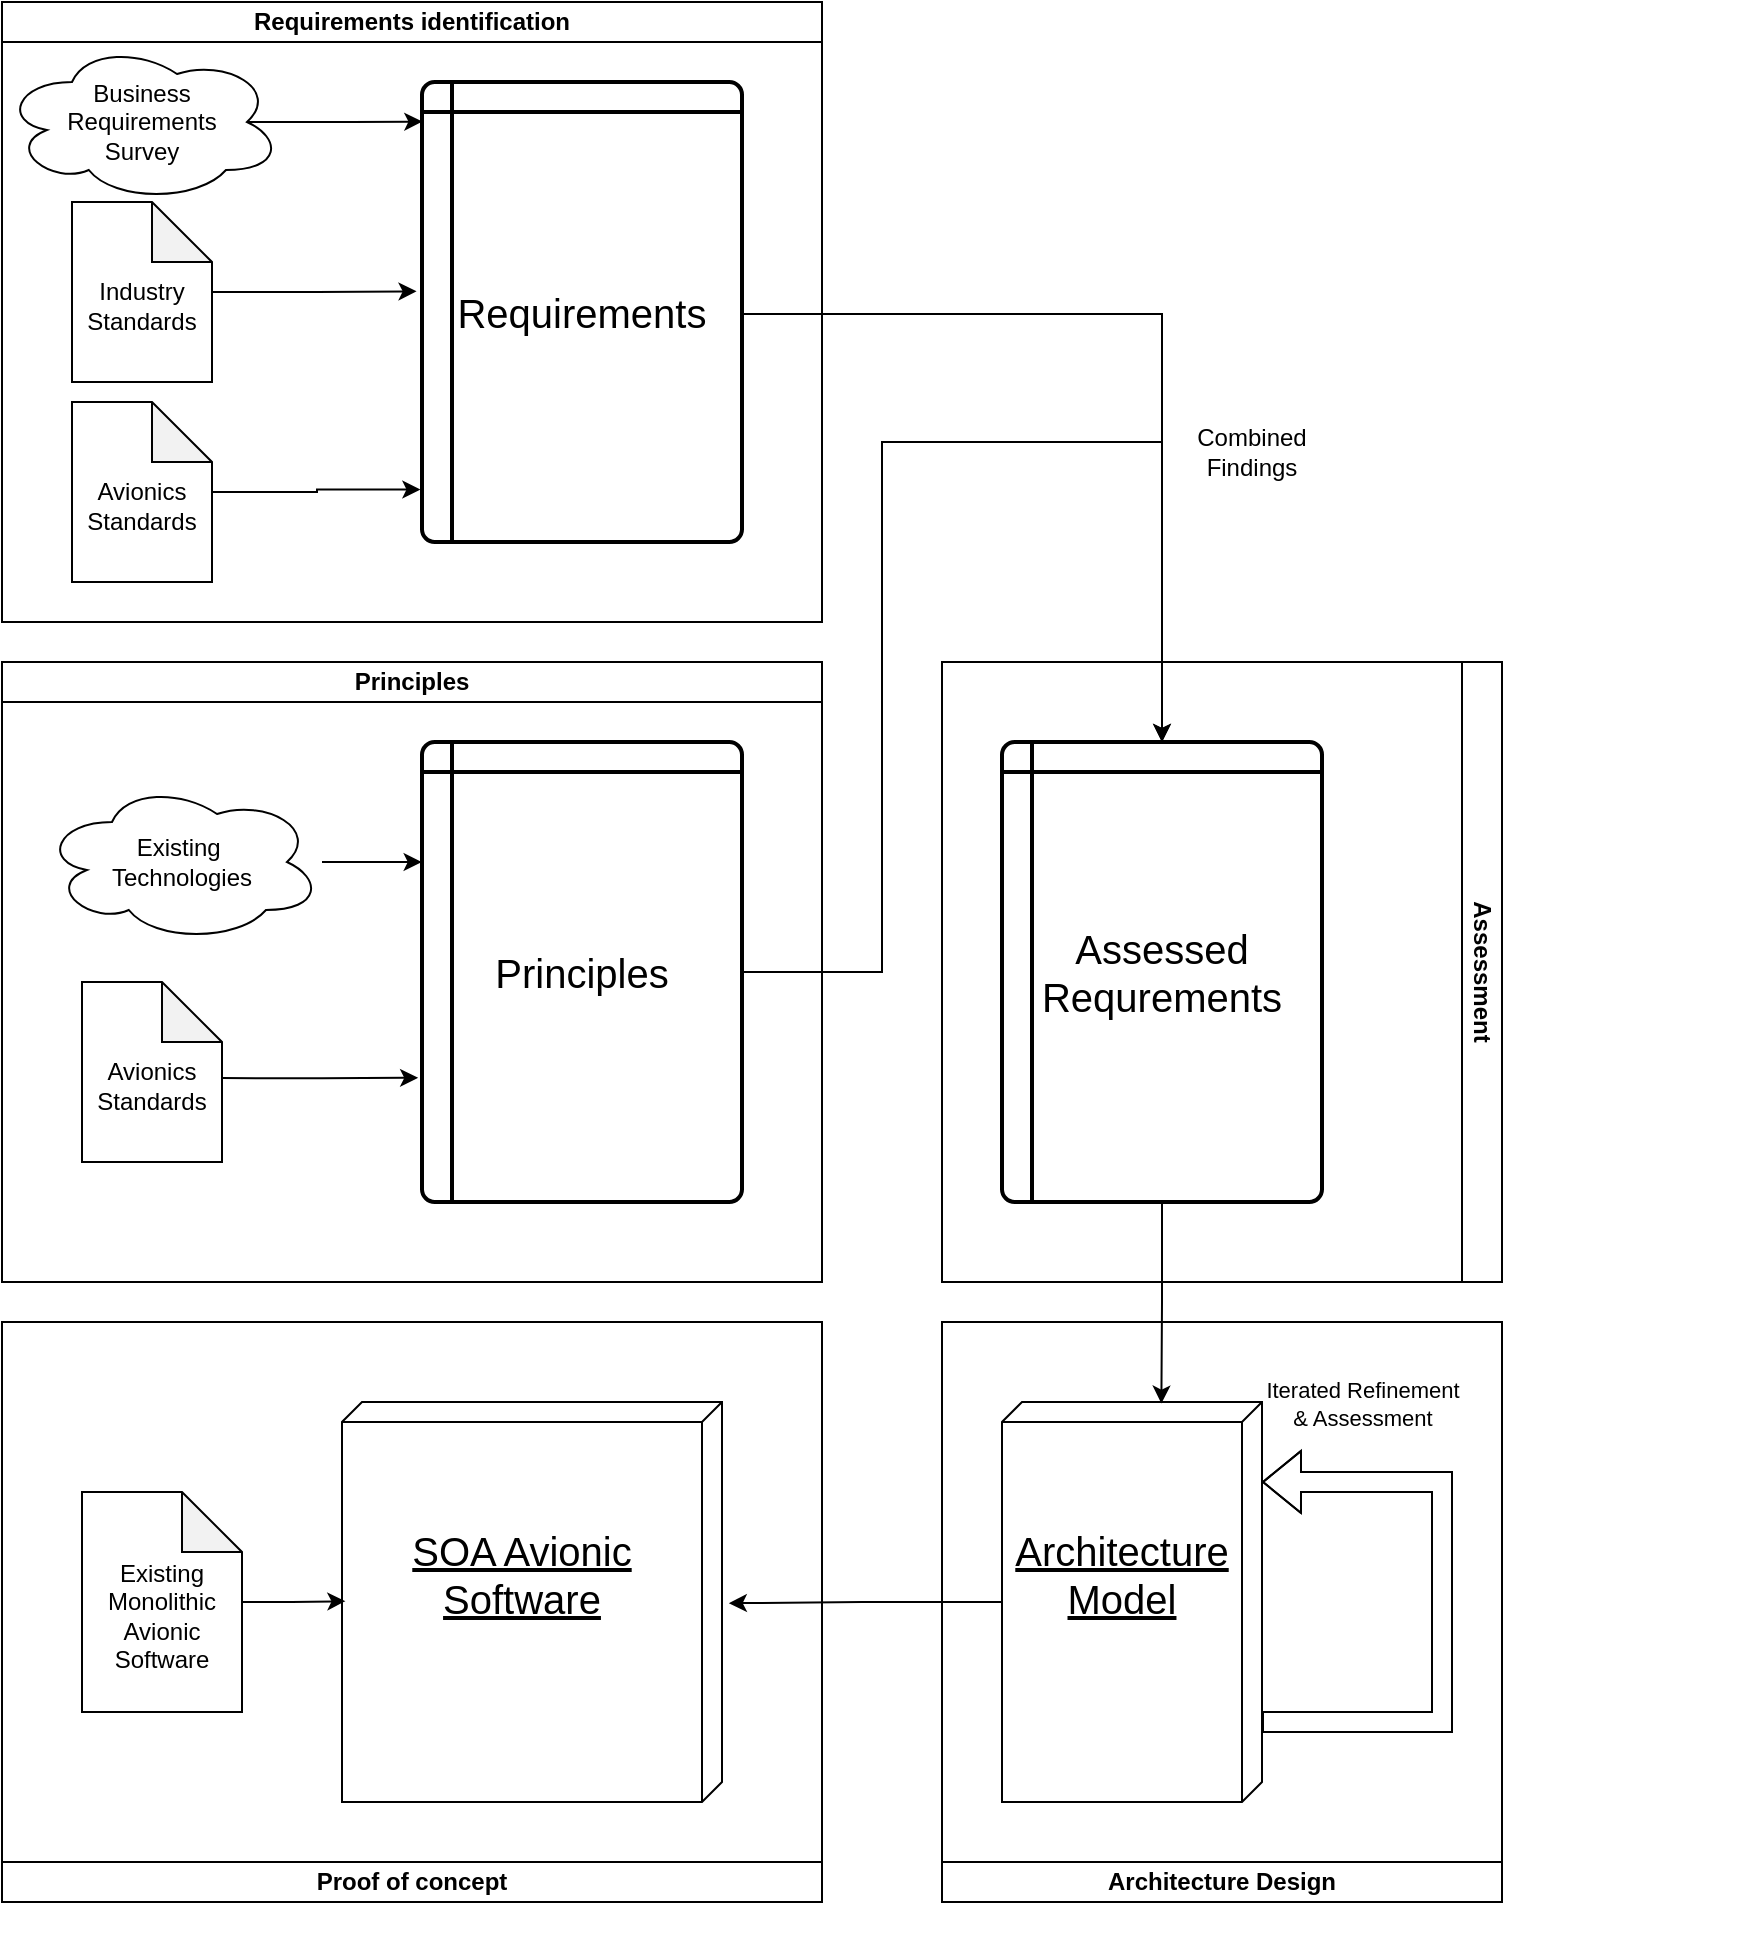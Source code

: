 <mxfile version="24.8.4">
  <diagram name="Seite-1" id="oJwmOva_RkN-0TxP1Ae1">
    <mxGraphModel dx="1152" dy="1803" grid="1" gridSize="10" guides="1" tooltips="1" connect="1" arrows="1" fold="1" page="1" pageScale="1" pageWidth="827" pageHeight="1169" math="0" shadow="0">
      <root>
        <mxCell id="0" />
        <mxCell id="1" parent="0" />
        <mxCell id="6RLxCzkEVZMUNP5pBQTD-3" value="" style="rounded=0;whiteSpace=wrap;html=1;fillColor=none;" vertex="1" parent="1">
          <mxGeometry x="630" y="310" width="280" height="310" as="geometry" />
        </mxCell>
        <mxCell id="TTC1ai_KlTjNhs4RFqy6-1" value="Requirements identification" style="swimlane;whiteSpace=wrap;html=1;startSize=20;" parent="1" vertex="1">
          <mxGeometry x="160" y="-20" width="410" height="310" as="geometry" />
        </mxCell>
        <mxCell id="TTC1ai_KlTjNhs4RFqy6-3" value="Business &lt;br&gt;Requirements &lt;br&gt;Survey" style="ellipse;shape=cloud;whiteSpace=wrap;html=1;" parent="TTC1ai_KlTjNhs4RFqy6-1" vertex="1">
          <mxGeometry y="20" width="140" height="80" as="geometry" />
        </mxCell>
        <mxCell id="TTC1ai_KlTjNhs4RFqy6-6" value="&lt;div&gt;&lt;br&gt;&lt;/div&gt;&lt;div&gt;Industry&lt;/div&gt;Standards" style="shape=note;whiteSpace=wrap;html=1;backgroundOutline=1;darkOpacity=0.05;" parent="TTC1ai_KlTjNhs4RFqy6-1" vertex="1">
          <mxGeometry x="35" y="100" width="70" height="90" as="geometry" />
        </mxCell>
        <mxCell id="TTC1ai_KlTjNhs4RFqy6-7" value="&lt;div&gt;&lt;br&gt;&lt;/div&gt;&lt;div&gt;Avionics&lt;/div&gt;Standards" style="shape=note;whiteSpace=wrap;html=1;backgroundOutline=1;darkOpacity=0.05;" parent="TTC1ai_KlTjNhs4RFqy6-1" vertex="1">
          <mxGeometry x="35" y="200" width="70" height="90" as="geometry" />
        </mxCell>
        <mxCell id="TTC1ai_KlTjNhs4RFqy6-9" style="edgeStyle=orthogonalEdgeStyle;rounded=0;orthogonalLoop=1;jettySize=auto;html=1;entryX=0.001;entryY=0.086;entryDx=0;entryDy=0;entryPerimeter=0;exitX=0.875;exitY=0.5;exitDx=0;exitDy=0;exitPerimeter=0;" parent="TTC1ai_KlTjNhs4RFqy6-1" source="TTC1ai_KlTjNhs4RFqy6-3" target="Jq157qmW4VygJlgEmaSK-9" edge="1">
          <mxGeometry relative="1" as="geometry" />
        </mxCell>
        <mxCell id="TTC1ai_KlTjNhs4RFqy6-10" style="edgeStyle=orthogonalEdgeStyle;rounded=0;orthogonalLoop=1;jettySize=auto;html=1;entryX=-0.017;entryY=0.455;entryDx=0;entryDy=0;entryPerimeter=0;" parent="TTC1ai_KlTjNhs4RFqy6-1" source="TTC1ai_KlTjNhs4RFqy6-6" target="Jq157qmW4VygJlgEmaSK-9" edge="1">
          <mxGeometry relative="1" as="geometry">
            <mxPoint x="210" y="215" as="targetPoint" />
          </mxGeometry>
        </mxCell>
        <mxCell id="TTC1ai_KlTjNhs4RFqy6-11" style="edgeStyle=orthogonalEdgeStyle;rounded=0;orthogonalLoop=1;jettySize=auto;html=1;entryX=-0.005;entryY=0.886;entryDx=0;entryDy=0;entryPerimeter=0;" parent="TTC1ai_KlTjNhs4RFqy6-1" source="TTC1ai_KlTjNhs4RFqy6-7" target="Jq157qmW4VygJlgEmaSK-9" edge="1">
          <mxGeometry relative="1" as="geometry" />
        </mxCell>
        <mxCell id="Jq157qmW4VygJlgEmaSK-9" value="&lt;span style=&quot;font-size: 20px;&quot;&gt;Requirements&lt;/span&gt;" style="shape=internalStorage;whiteSpace=wrap;html=1;dx=15;dy=15;rounded=1;arcSize=4;strokeWidth=2;" parent="TTC1ai_KlTjNhs4RFqy6-1" vertex="1">
          <mxGeometry x="210" y="40" width="160" height="230" as="geometry" />
        </mxCell>
        <mxCell id="Jq157qmW4VygJlgEmaSK-7" style="edgeStyle=orthogonalEdgeStyle;rounded=0;orthogonalLoop=1;jettySize=auto;html=1;entryX=0.5;entryY=0;entryDx=0;entryDy=0;" parent="1" target="Jq157qmW4VygJlgEmaSK-4" edge="1">
          <mxGeometry relative="1" as="geometry">
            <mxPoint x="530" y="135" as="sourcePoint" />
            <mxPoint x="710" y="160" as="targetPoint" />
            <Array as="points">
              <mxPoint x="740" y="136" />
            </Array>
          </mxGeometry>
        </mxCell>
        <mxCell id="TTC1ai_KlTjNhs4RFqy6-12" value="Principles" style="swimlane;whiteSpace=wrap;html=1;startSize=20;" parent="1" vertex="1">
          <mxGeometry x="160" y="310" width="410" height="310" as="geometry" />
        </mxCell>
        <mxCell id="TTC1ai_KlTjNhs4RFqy6-18" value="&lt;span style=&quot;font-size: 20px;&quot;&gt;Principles&lt;/span&gt;" style="shape=internalStorage;whiteSpace=wrap;html=1;dx=15;dy=15;rounded=1;arcSize=4;strokeWidth=2;" parent="TTC1ai_KlTjNhs4RFqy6-12" vertex="1">
          <mxGeometry x="210" y="40" width="160" height="230" as="geometry" />
        </mxCell>
        <mxCell id="6RLxCzkEVZMUNP5pBQTD-1" value="" style="edgeStyle=orthogonalEdgeStyle;rounded=0;orthogonalLoop=1;jettySize=auto;html=1;entryX=-0.001;entryY=0.261;entryDx=0;entryDy=0;entryPerimeter=0;" edge="1" parent="TTC1ai_KlTjNhs4RFqy6-12" source="TTC1ai_KlTjNhs4RFqy6-13" target="TTC1ai_KlTjNhs4RFqy6-18">
          <mxGeometry relative="1" as="geometry" />
        </mxCell>
        <mxCell id="TTC1ai_KlTjNhs4RFqy6-13" value="Existing&amp;nbsp;&lt;div&gt;Technologies&lt;/div&gt;" style="ellipse;shape=cloud;whiteSpace=wrap;html=1;" parent="TTC1ai_KlTjNhs4RFqy6-12" vertex="1">
          <mxGeometry x="20" y="60" width="140" height="80" as="geometry" />
        </mxCell>
        <mxCell id="TTC1ai_KlTjNhs4RFqy6-20" style="edgeStyle=orthogonalEdgeStyle;rounded=0;orthogonalLoop=1;jettySize=auto;html=1;entryX=-0.012;entryY=0.73;entryDx=0;entryDy=0;entryPerimeter=0;exitX=0.997;exitY=0.534;exitDx=0;exitDy=0;exitPerimeter=0;" parent="TTC1ai_KlTjNhs4RFqy6-12" source="6RLxCzkEVZMUNP5pBQTD-2" edge="1" target="TTC1ai_KlTjNhs4RFqy6-18">
          <mxGeometry relative="1" as="geometry">
            <mxPoint x="190.0" y="204.19" as="targetPoint" />
            <mxPoint x="110" y="210" as="sourcePoint" />
          </mxGeometry>
        </mxCell>
        <mxCell id="6RLxCzkEVZMUNP5pBQTD-2" value="&lt;div&gt;&lt;br&gt;&lt;/div&gt;&lt;div&gt;Avionics&lt;/div&gt;Standards" style="shape=note;whiteSpace=wrap;html=1;backgroundOutline=1;darkOpacity=0.05;" vertex="1" parent="TTC1ai_KlTjNhs4RFqy6-12">
          <mxGeometry x="40" y="160" width="70" height="90" as="geometry" />
        </mxCell>
        <mxCell id="TTC1ai_KlTjNhs4RFqy6-47" value="" style="group;" parent="1" vertex="1" connectable="0">
          <mxGeometry x="160" y="640" width="410" height="310" as="geometry" />
        </mxCell>
        <mxCell id="TTC1ai_KlTjNhs4RFqy6-45" value="" style="rounded=0;whiteSpace=wrap;html=1;fillColor=none;" parent="TTC1ai_KlTjNhs4RFqy6-47" vertex="1">
          <mxGeometry width="410" height="290" as="geometry" />
        </mxCell>
        <mxCell id="TTC1ai_KlTjNhs4RFqy6-46" value="&lt;span style=&quot;font-weight: 700;&quot;&gt;Proof of concept&lt;/span&gt;" style="rounded=0;whiteSpace=wrap;html=1;" parent="TTC1ai_KlTjNhs4RFqy6-47" vertex="1">
          <mxGeometry y="270" width="410" height="20" as="geometry" />
        </mxCell>
        <mxCell id="TTC1ai_KlTjNhs4RFqy6-39" value="&lt;div style=&quot;font-size: 20px;&quot;&gt;&lt;font style=&quot;font-size: 20px;&quot;&gt;&lt;br&gt;&lt;/font&gt;&lt;/div&gt;&lt;div style=&quot;font-size: 20px;&quot;&gt;&lt;span style=&quot;background-color: initial;&quot;&gt;&lt;br&gt;&lt;/span&gt;&lt;/div&gt;&lt;div style=&quot;font-size: 20px;&quot;&gt;SOA Avionic Software&lt;/div&gt;" style="verticalAlign=top;align=center;spacingTop=8;spacingLeft=2;spacingRight=12;shape=cube;size=10;direction=south;fontStyle=4;html=1;whiteSpace=wrap;" parent="TTC1ai_KlTjNhs4RFqy6-47" vertex="1">
          <mxGeometry x="170" y="40" width="190" height="200" as="geometry" />
        </mxCell>
        <mxCell id="TTC1ai_KlTjNhs4RFqy6-40" value="&lt;div&gt;&lt;br&gt;&lt;/div&gt;Existing Monolithic Avionic Software" style="shape=note;whiteSpace=wrap;html=1;backgroundOutline=1;darkOpacity=0.05;" parent="TTC1ai_KlTjNhs4RFqy6-47" vertex="1">
          <mxGeometry x="40" y="85" width="80" height="110" as="geometry" />
        </mxCell>
        <mxCell id="TTC1ai_KlTjNhs4RFqy6-41" style="edgeStyle=orthogonalEdgeStyle;rounded=0;orthogonalLoop=1;jettySize=auto;html=1;entryX=0.498;entryY=0.991;entryDx=0;entryDy=0;entryPerimeter=0;" parent="TTC1ai_KlTjNhs4RFqy6-47" source="TTC1ai_KlTjNhs4RFqy6-40" target="TTC1ai_KlTjNhs4RFqy6-39" edge="1">
          <mxGeometry relative="1" as="geometry" />
        </mxCell>
        <mxCell id="TTC1ai_KlTjNhs4RFqy6-42" style="edgeStyle=orthogonalEdgeStyle;rounded=0;orthogonalLoop=1;jettySize=auto;html=1;entryX=0.503;entryY=-0.018;entryDx=0;entryDy=0;entryPerimeter=0;" parent="1" source="TTC1ai_KlTjNhs4RFqy6-32" target="TTC1ai_KlTjNhs4RFqy6-39" edge="1">
          <mxGeometry relative="1" as="geometry" />
        </mxCell>
        <mxCell id="TTC1ai_KlTjNhs4RFqy6-48" value="" style="group;" parent="1" vertex="1" connectable="0">
          <mxGeometry x="630" y="640" width="410" height="310" as="geometry" />
        </mxCell>
        <mxCell id="TTC1ai_KlTjNhs4RFqy6-49" value="" style="rounded=0;whiteSpace=wrap;html=1;fillColor=none;" parent="TTC1ai_KlTjNhs4RFqy6-48" vertex="1">
          <mxGeometry width="280" height="290" as="geometry" />
        </mxCell>
        <mxCell id="TTC1ai_KlTjNhs4RFqy6-50" value="&lt;span style=&quot;font-weight: 700;&quot;&gt;Architecture Design&lt;/span&gt;" style="rounded=0;whiteSpace=wrap;html=1;" parent="TTC1ai_KlTjNhs4RFqy6-48" vertex="1">
          <mxGeometry y="270" width="280" height="20" as="geometry" />
        </mxCell>
        <mxCell id="TTC1ai_KlTjNhs4RFqy6-53" style="edgeStyle=orthogonalEdgeStyle;rounded=0;orthogonalLoop=1;jettySize=auto;html=1;entryX=0.498;entryY=0.991;entryDx=0;entryDy=0;entryPerimeter=0;" parent="TTC1ai_KlTjNhs4RFqy6-48" edge="1">
          <mxGeometry relative="1" as="geometry">
            <mxPoint x="171.71" y="139.6" as="targetPoint" />
          </mxGeometry>
        </mxCell>
        <mxCell id="TTC1ai_KlTjNhs4RFqy6-32" value="&lt;div style=&quot;font-size: 20px;&quot;&gt;&lt;font style=&quot;font-size: 20px;&quot;&gt;&lt;br&gt;&lt;/font&gt;&lt;/div&gt;&lt;div style=&quot;font-size: 20px;&quot;&gt;&lt;span style=&quot;background-color: initial;&quot;&gt;&lt;br&gt;&lt;/span&gt;&lt;/div&gt;&lt;div style=&quot;font-size: 20px;&quot;&gt;&lt;span style=&quot;background-color: initial;&quot;&gt;Architecture&lt;/span&gt;&lt;/div&gt;&lt;div style=&quot;font-size: 20px;&quot;&gt;&lt;span style=&quot;background-color: initial;&quot;&gt;Model&lt;/span&gt;&lt;/div&gt;" style="verticalAlign=top;align=center;spacingTop=8;spacingLeft=2;spacingRight=12;shape=cube;size=10;direction=south;fontStyle=4;html=1;whiteSpace=wrap;" parent="TTC1ai_KlTjNhs4RFqy6-48" vertex="1">
          <mxGeometry x="30" y="40" width="130" height="200" as="geometry" />
        </mxCell>
        <mxCell id="TTC1ai_KlTjNhs4RFqy6-35" value="" style="endArrow=classic;html=1;rounded=0;edgeStyle=orthogonalEdgeStyle;shape=flexArrow;fillColor=default;" parent="TTC1ai_KlTjNhs4RFqy6-48" edge="1">
          <mxGeometry width="50" height="50" relative="1" as="geometry">
            <mxPoint x="160" y="199.98" as="sourcePoint" />
            <mxPoint x="160" y="79.98" as="targetPoint" />
            <Array as="points">
              <mxPoint x="250" y="199.98" />
              <mxPoint x="250" y="79.98" />
            </Array>
          </mxGeometry>
        </mxCell>
        <mxCell id="TTC1ai_KlTjNhs4RFqy6-36" value="Iterated Refinement&lt;div&gt;&amp;amp; Assessment&lt;/div&gt;" style="edgeLabel;html=1;align=center;verticalAlign=middle;resizable=0;points=[];" parent="TTC1ai_KlTjNhs4RFqy6-35" vertex="1" connectable="0">
          <mxGeometry x="0.076" relative="1" as="geometry">
            <mxPoint x="-40" y="-88" as="offset" />
          </mxGeometry>
        </mxCell>
        <mxCell id="Jq157qmW4VygJlgEmaSK-8" style="edgeStyle=orthogonalEdgeStyle;rounded=0;orthogonalLoop=1;jettySize=auto;html=1;" parent="1" source="TTC1ai_KlTjNhs4RFqy6-18" edge="1">
          <mxGeometry relative="1" as="geometry">
            <Array as="points">
              <mxPoint x="600" y="465" />
              <mxPoint x="600" y="200" />
              <mxPoint x="740" y="200" />
            </Array>
            <mxPoint x="740" y="350" as="targetPoint" />
          </mxGeometry>
        </mxCell>
        <mxCell id="Jq157qmW4VygJlgEmaSK-10" style="edgeStyle=orthogonalEdgeStyle;rounded=0;orthogonalLoop=1;jettySize=auto;html=1;entryX=0.004;entryY=0.387;entryDx=0;entryDy=0;entryPerimeter=0;" parent="1" source="Jq157qmW4VygJlgEmaSK-4" target="TTC1ai_KlTjNhs4RFqy6-32" edge="1">
          <mxGeometry relative="1" as="geometry" />
        </mxCell>
        <mxCell id="6RLxCzkEVZMUNP5pBQTD-4" value="&lt;b&gt;Assessment&lt;/b&gt;" style="rounded=0;whiteSpace=wrap;html=1;rotation=90;" vertex="1" parent="1">
          <mxGeometry x="745" y="455" width="310" height="20" as="geometry" />
        </mxCell>
        <mxCell id="Jq157qmW4VygJlgEmaSK-4" value="&lt;span style=&quot;font-size: 20px;&quot;&gt;Assessed &lt;br&gt;Requrements&lt;/span&gt;" style="shape=internalStorage;whiteSpace=wrap;html=1;dx=15;dy=15;rounded=1;arcSize=4;strokeWidth=2;" parent="1" vertex="1">
          <mxGeometry x="660" y="350" width="160" height="230" as="geometry" />
        </mxCell>
        <mxCell id="6RLxCzkEVZMUNP5pBQTD-5" value="&lt;div&gt;Combined&lt;/div&gt;&lt;div&gt;Findings&lt;br&gt;&lt;/div&gt;" style="text;html=1;align=center;verticalAlign=middle;whiteSpace=wrap;rounded=0;" vertex="1" parent="1">
          <mxGeometry x="730" y="190" width="110" height="30" as="geometry" />
        </mxCell>
      </root>
    </mxGraphModel>
  </diagram>
</mxfile>
